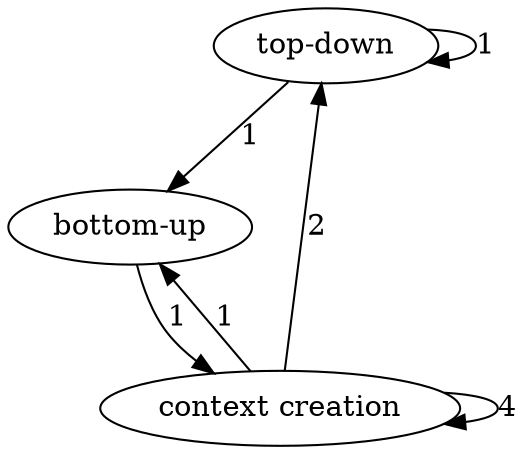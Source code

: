 digraph  {
"top-down";
"context creation";
"bottom-up";
"top-down" -> "top-down"  [weight=1, label=1];
"top-down" -> "bottom-up"  [weight=1, label=1];
"context creation" -> "top-down"  [weight=2, label=2];
"context creation" -> "context creation"  [weight=4, label=4];
"context creation" -> "bottom-up"  [weight=1, label=1];
"bottom-up" -> "context creation"  [weight=1, label=1];
}
